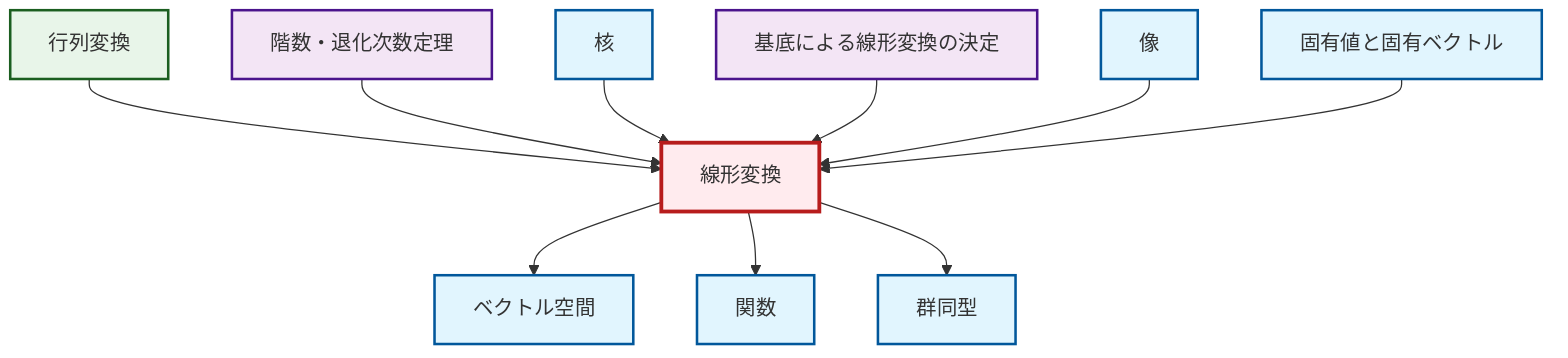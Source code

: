 graph TD
    classDef definition fill:#e1f5fe,stroke:#01579b,stroke-width:2px
    classDef theorem fill:#f3e5f5,stroke:#4a148c,stroke-width:2px
    classDef axiom fill:#fff3e0,stroke:#e65100,stroke-width:2px
    classDef example fill:#e8f5e9,stroke:#1b5e20,stroke-width:2px
    classDef current fill:#ffebee,stroke:#b71c1c,stroke-width:3px
    def-function["関数"]:::definition
    def-linear-transformation["線形変換"]:::definition
    ex-matrix-transformation["行列変換"]:::example
    def-image["像"]:::definition
    def-vector-space["ベクトル空間"]:::definition
    def-isomorphism["群同型"]:::definition
    thm-rank-nullity["階数・退化次数定理"]:::theorem
    def-kernel["核"]:::definition
    def-eigenvalue-eigenvector["固有値と固有ベクトル"]:::definition
    thm-linear-transformation-basis["基底による線形変換の決定"]:::theorem
    ex-matrix-transformation --> def-linear-transformation
    thm-rank-nullity --> def-linear-transformation
    def-kernel --> def-linear-transformation
    def-linear-transformation --> def-vector-space
    thm-linear-transformation-basis --> def-linear-transformation
    def-image --> def-linear-transformation
    def-linear-transformation --> def-function
    def-linear-transformation --> def-isomorphism
    def-eigenvalue-eigenvector --> def-linear-transformation
    class def-linear-transformation current